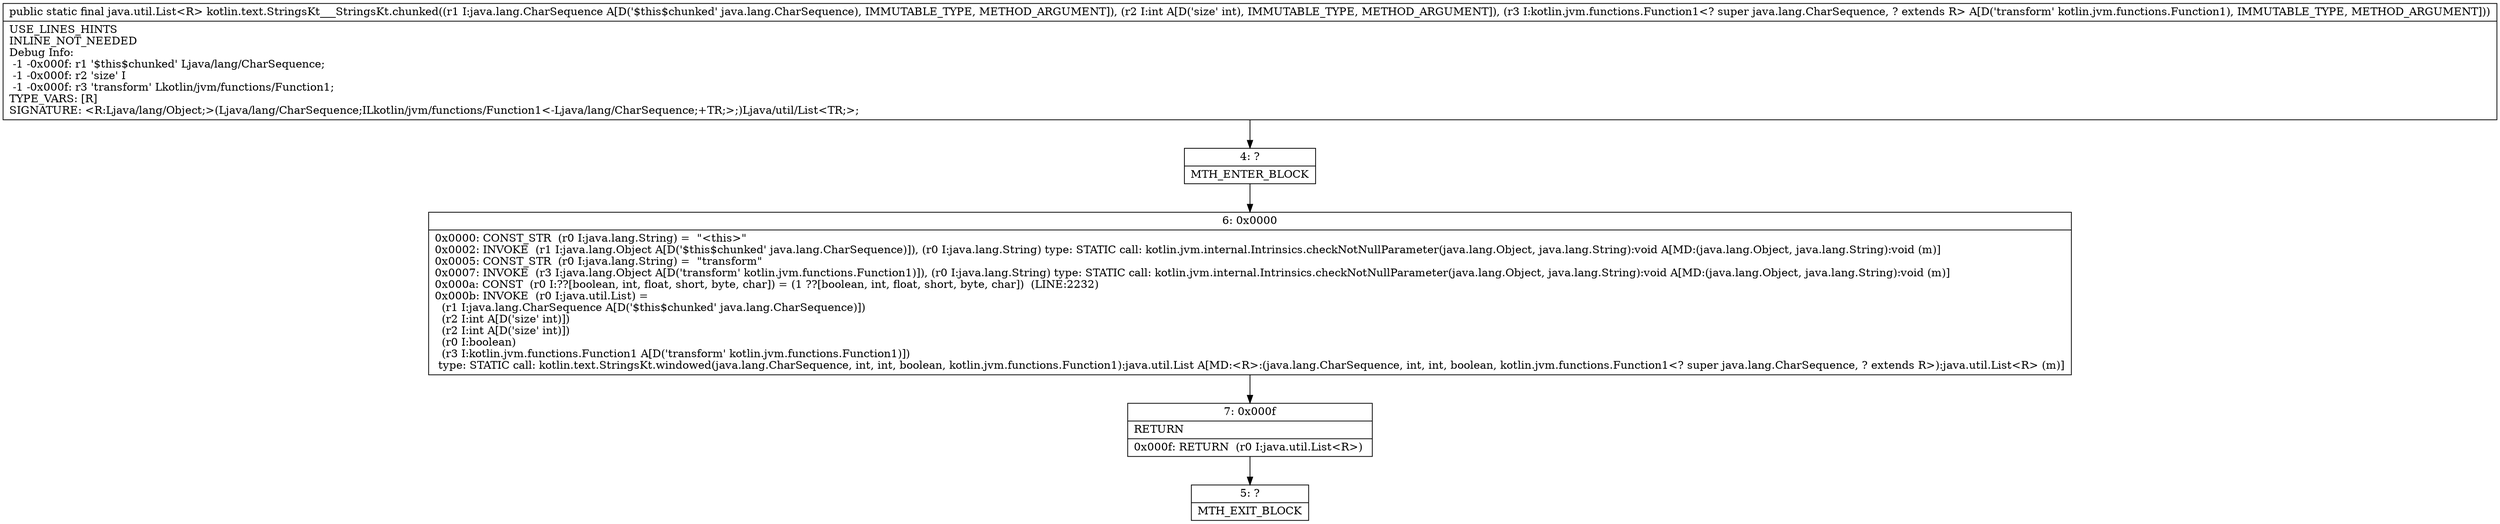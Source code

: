 digraph "CFG forkotlin.text.StringsKt___StringsKt.chunked(Ljava\/lang\/CharSequence;ILkotlin\/jvm\/functions\/Function1;)Ljava\/util\/List;" {
Node_4 [shape=record,label="{4\:\ ?|MTH_ENTER_BLOCK\l}"];
Node_6 [shape=record,label="{6\:\ 0x0000|0x0000: CONST_STR  (r0 I:java.lang.String) =  \"\<this\>\" \l0x0002: INVOKE  (r1 I:java.lang.Object A[D('$this$chunked' java.lang.CharSequence)]), (r0 I:java.lang.String) type: STATIC call: kotlin.jvm.internal.Intrinsics.checkNotNullParameter(java.lang.Object, java.lang.String):void A[MD:(java.lang.Object, java.lang.String):void (m)]\l0x0005: CONST_STR  (r0 I:java.lang.String) =  \"transform\" \l0x0007: INVOKE  (r3 I:java.lang.Object A[D('transform' kotlin.jvm.functions.Function1)]), (r0 I:java.lang.String) type: STATIC call: kotlin.jvm.internal.Intrinsics.checkNotNullParameter(java.lang.Object, java.lang.String):void A[MD:(java.lang.Object, java.lang.String):void (m)]\l0x000a: CONST  (r0 I:??[boolean, int, float, short, byte, char]) = (1 ??[boolean, int, float, short, byte, char])  (LINE:2232)\l0x000b: INVOKE  (r0 I:java.util.List) = \l  (r1 I:java.lang.CharSequence A[D('$this$chunked' java.lang.CharSequence)])\l  (r2 I:int A[D('size' int)])\l  (r2 I:int A[D('size' int)])\l  (r0 I:boolean)\l  (r3 I:kotlin.jvm.functions.Function1 A[D('transform' kotlin.jvm.functions.Function1)])\l type: STATIC call: kotlin.text.StringsKt.windowed(java.lang.CharSequence, int, int, boolean, kotlin.jvm.functions.Function1):java.util.List A[MD:\<R\>:(java.lang.CharSequence, int, int, boolean, kotlin.jvm.functions.Function1\<? super java.lang.CharSequence, ? extends R\>):java.util.List\<R\> (m)]\l}"];
Node_7 [shape=record,label="{7\:\ 0x000f|RETURN\l|0x000f: RETURN  (r0 I:java.util.List\<R\>) \l}"];
Node_5 [shape=record,label="{5\:\ ?|MTH_EXIT_BLOCK\l}"];
MethodNode[shape=record,label="{public static final java.util.List\<R\> kotlin.text.StringsKt___StringsKt.chunked((r1 I:java.lang.CharSequence A[D('$this$chunked' java.lang.CharSequence), IMMUTABLE_TYPE, METHOD_ARGUMENT]), (r2 I:int A[D('size' int), IMMUTABLE_TYPE, METHOD_ARGUMENT]), (r3 I:kotlin.jvm.functions.Function1\<? super java.lang.CharSequence, ? extends R\> A[D('transform' kotlin.jvm.functions.Function1), IMMUTABLE_TYPE, METHOD_ARGUMENT]))  | USE_LINES_HINTS\lINLINE_NOT_NEEDED\lDebug Info:\l  \-1 \-0x000f: r1 '$this$chunked' Ljava\/lang\/CharSequence;\l  \-1 \-0x000f: r2 'size' I\l  \-1 \-0x000f: r3 'transform' Lkotlin\/jvm\/functions\/Function1;\lTYPE_VARS: [R]\lSIGNATURE: \<R:Ljava\/lang\/Object;\>(Ljava\/lang\/CharSequence;ILkotlin\/jvm\/functions\/Function1\<\-Ljava\/lang\/CharSequence;+TR;\>;)Ljava\/util\/List\<TR;\>;\l}"];
MethodNode -> Node_4;Node_4 -> Node_6;
Node_6 -> Node_7;
Node_7 -> Node_5;
}

